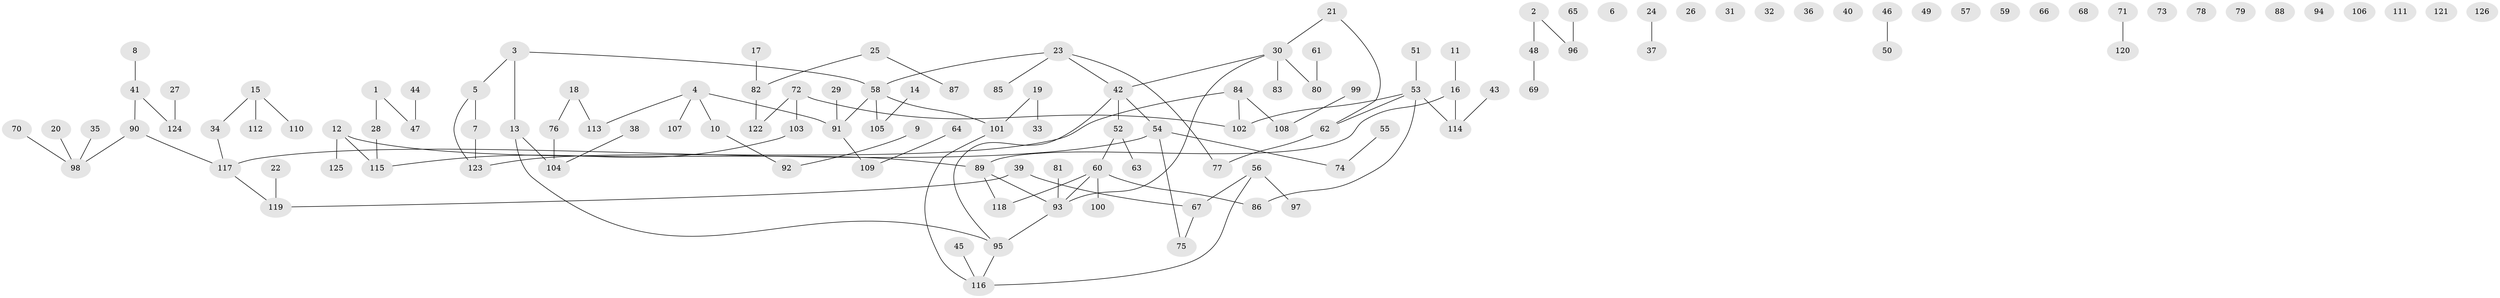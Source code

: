 // coarse degree distribution, {2: 0.18181818181818182, 1: 0.375, 4: 0.03409090909090909, 3: 0.09090909090909091, 0: 0.23863636363636365, 6: 0.022727272727272728, 12: 0.011363636363636364, 5: 0.022727272727272728, 7: 0.011363636363636364, 8: 0.011363636363636364}
// Generated by graph-tools (version 1.1) at 2025/16/03/04/25 18:16:32]
// undirected, 126 vertices, 115 edges
graph export_dot {
graph [start="1"]
  node [color=gray90,style=filled];
  1;
  2;
  3;
  4;
  5;
  6;
  7;
  8;
  9;
  10;
  11;
  12;
  13;
  14;
  15;
  16;
  17;
  18;
  19;
  20;
  21;
  22;
  23;
  24;
  25;
  26;
  27;
  28;
  29;
  30;
  31;
  32;
  33;
  34;
  35;
  36;
  37;
  38;
  39;
  40;
  41;
  42;
  43;
  44;
  45;
  46;
  47;
  48;
  49;
  50;
  51;
  52;
  53;
  54;
  55;
  56;
  57;
  58;
  59;
  60;
  61;
  62;
  63;
  64;
  65;
  66;
  67;
  68;
  69;
  70;
  71;
  72;
  73;
  74;
  75;
  76;
  77;
  78;
  79;
  80;
  81;
  82;
  83;
  84;
  85;
  86;
  87;
  88;
  89;
  90;
  91;
  92;
  93;
  94;
  95;
  96;
  97;
  98;
  99;
  100;
  101;
  102;
  103;
  104;
  105;
  106;
  107;
  108;
  109;
  110;
  111;
  112;
  113;
  114;
  115;
  116;
  117;
  118;
  119;
  120;
  121;
  122;
  123;
  124;
  125;
  126;
  1 -- 28;
  1 -- 47;
  2 -- 48;
  2 -- 96;
  3 -- 5;
  3 -- 13;
  3 -- 58;
  4 -- 10;
  4 -- 91;
  4 -- 107;
  4 -- 113;
  5 -- 7;
  5 -- 123;
  7 -- 123;
  8 -- 41;
  9 -- 92;
  10 -- 92;
  11 -- 16;
  12 -- 89;
  12 -- 115;
  12 -- 125;
  13 -- 95;
  13 -- 104;
  14 -- 105;
  15 -- 34;
  15 -- 110;
  15 -- 112;
  16 -- 89;
  16 -- 114;
  17 -- 82;
  18 -- 76;
  18 -- 113;
  19 -- 33;
  19 -- 101;
  20 -- 98;
  21 -- 30;
  21 -- 62;
  22 -- 119;
  23 -- 42;
  23 -- 58;
  23 -- 77;
  23 -- 85;
  24 -- 37;
  25 -- 82;
  25 -- 87;
  27 -- 124;
  28 -- 115;
  29 -- 91;
  30 -- 42;
  30 -- 80;
  30 -- 83;
  30 -- 93;
  34 -- 117;
  35 -- 98;
  38 -- 104;
  39 -- 67;
  39 -- 119;
  41 -- 90;
  41 -- 124;
  42 -- 52;
  42 -- 54;
  42 -- 95;
  43 -- 114;
  44 -- 47;
  45 -- 116;
  46 -- 50;
  48 -- 69;
  51 -- 53;
  52 -- 60;
  52 -- 63;
  53 -- 62;
  53 -- 86;
  53 -- 102;
  53 -- 114;
  54 -- 74;
  54 -- 75;
  54 -- 117;
  55 -- 74;
  56 -- 67;
  56 -- 97;
  56 -- 116;
  58 -- 91;
  58 -- 101;
  58 -- 105;
  60 -- 86;
  60 -- 93;
  60 -- 100;
  60 -- 118;
  61 -- 80;
  62 -- 77;
  64 -- 109;
  65 -- 96;
  67 -- 75;
  70 -- 98;
  71 -- 120;
  72 -- 102;
  72 -- 103;
  72 -- 122;
  76 -- 104;
  81 -- 93;
  82 -- 122;
  84 -- 102;
  84 -- 108;
  84 -- 123;
  89 -- 93;
  89 -- 118;
  90 -- 98;
  90 -- 117;
  91 -- 109;
  93 -- 95;
  95 -- 116;
  99 -- 108;
  101 -- 116;
  103 -- 115;
  117 -- 119;
}
